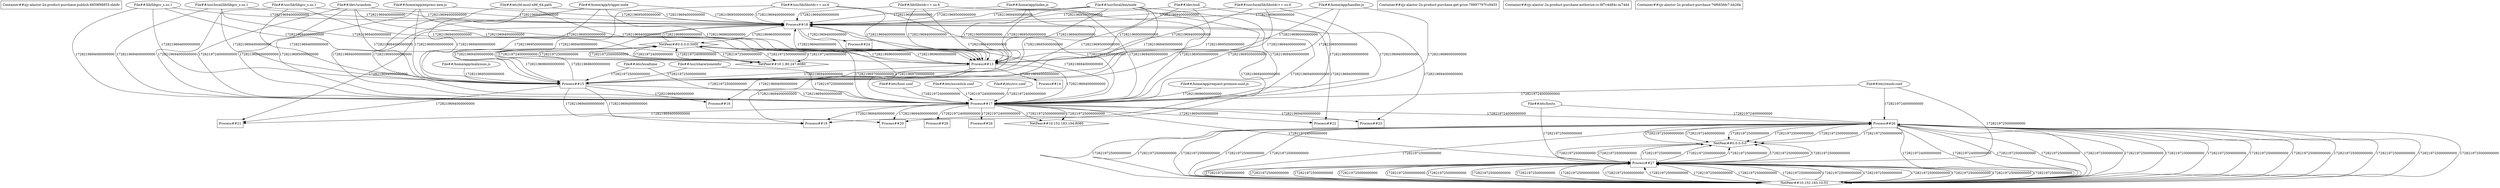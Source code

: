 digraph G {
"Container##zjy-alastor-2n-product-purchase-publish-6859f98855-zbh8r" [shape="box"];
"File##/dev/null" [shape="ellipse"];
"File##/dev/urandom" [shape="ellipse"];
"File##/etc/ld-musl-x86_64.path" [shape="ellipse"];
"File##/home/app/express-new.js" [shape="ellipse"];
"File##/home/app/handler.js" [shape="ellipse"];
"File##/home/app/index.js" [shape="ellipse"];
"File##/home/app/trigger.node" [shape="ellipse"];
"File##/lib/libgcc_s.so.1" [shape="ellipse"];
"File##/lib/libstdc++.so.6" [shape="ellipse"];
"File##/usr/lib/libgcc_s.so.1" [shape="ellipse"];
"File##/usr/lib/libstdc++.so.6" [shape="ellipse"];
"File##/usr/local/bin/node" [shape="ellipse"];
"File##/usr/local/lib/libgcc_s.so.1" [shape="ellipse"];
"File##/usr/local/lib/libstdc++.so.6" [shape="ellipse"];
"NetPeer##0.0.0.0:3000" [shape="diamond"];
"Process##18" [shape="box"];
"Process##19" [shape="box"];
"Process##20" [shape="box"];
"Process##21" [shape="box"];
"Process##22" [shape="box"];
"Process##23" [shape="box"];
"Process##24" [shape="box"];
"File##/etc/ld-musl-x86_64.path" -> "Process##18" [label="1728219694000000000"];
"File##/lib/libstdc++.so.6" -> "Process##18" [label="1728219694000000000"];
"File##/usr/local/lib/libstdc++.so.6" -> "Process##18" [label="1728219694000000000"];
"File##/usr/lib/libstdc++.so.6" -> "Process##18" [label="1728219694000000000"];
"File##/lib/libgcc_s.so.1" -> "Process##18" [label="1728219694000000000"];
"File##/usr/local/lib/libgcc_s.so.1" -> "Process##18" [label="1728219694000000000"];
"File##/usr/lib/libgcc_s.so.1" -> "Process##18" [label="1728219694000000000"];
"Process##18" -> "Process##19" [label="1728219694000000000"];
"Process##18" -> "Process##20" [label="1728219694000000000"];
"Process##18" -> "Process##21" [label="1728219694000000000"];
"Process##18" -> "Process##22" [label="1728219694000000000"];
"Process##18" -> "Process##23" [label="1728219694000000000"];
"File##/usr/local/bin/node" -> "Process##18" [label="1728219694000000000"];
"File##/usr/local/bin/node" -> "Process##18" [label="1728219695000000000"];
"File##/dev/urandom" -> "Process##18" [label="1728219694000000000"];
"Process##18" -> "Process##24" [label="1728219694000000000"];
"File##/dev/null" -> "Process##18" [label="1728219695000000000"];
"File##/home/app/index.js" -> "Process##18" [label="1728219695000000000"];
"File##/home/app/express-new.js" -> "Process##18" [label="1728219695000000000"];
"File##/home/app/trigger.node" -> "Process##18" [label="1728219695000000000"];
"File##/home/app/handler.js" -> "Process##18" [label="1728219696000000000"];
"Process##18" -> "NetPeer##0.0.0.0:3000" [label="1728219696000000000"];
"NetPeer##0.0.0.0:3000" -> "Process##18" [label="1728219696000000000"];
"Container##zjy-alastor-2n-product-purchase-get-price-78897797f-s9455" [shape="box"];
"File##/dev/null" [shape="ellipse"];
"File##/dev/urandom" [shape="ellipse"];
"File##/etc/ld-musl-x86_64.path" [shape="ellipse"];
"File##/home/app/express-new.js" [shape="ellipse"];
"File##/home/app/handler.js" [shape="ellipse"];
"File##/home/app/index.js" [shape="ellipse"];
"File##/home/app/trigger.node" [shape="ellipse"];
"File##/lib/libgcc_s.so.1" [shape="ellipse"];
"File##/lib/libstdc++.so.6" [shape="ellipse"];
"File##/usr/lib/libgcc_s.so.1" [shape="ellipse"];
"File##/usr/lib/libstdc++.so.6" [shape="ellipse"];
"File##/usr/local/bin/node" [shape="ellipse"];
"File##/usr/local/lib/libgcc_s.so.1" [shape="ellipse"];
"File##/usr/local/lib/libstdc++.so.6" [shape="ellipse"];
"NetPeer##0.0.0.0:3000" [shape="diamond"];
"Process##13" [shape="box"];
"Process##14" [shape="box"];
"Process##15" [shape="box"];
"Process##16" [shape="box"];
"Process##17" [shape="box"];
"Process##18" [shape="box"];
"Process##19" [shape="box"];
"File##/etc/ld-musl-x86_64.path" -> "Process##13" [label="1728219694000000000"];
"File##/lib/libstdc++.so.6" -> "Process##13" [label="1728219694000000000"];
"File##/usr/local/lib/libstdc++.so.6" -> "Process##13" [label="1728219694000000000"];
"File##/usr/lib/libstdc++.so.6" -> "Process##13" [label="1728219694000000000"];
"File##/lib/libgcc_s.so.1" -> "Process##13" [label="1728219694000000000"];
"File##/usr/local/lib/libgcc_s.so.1" -> "Process##13" [label="1728219694000000000"];
"File##/usr/lib/libgcc_s.so.1" -> "Process##13" [label="1728219694000000000"];
"Process##13" -> "Process##14" [label="1728219694000000000"];
"Process##13" -> "Process##15" [label="1728219694000000000"];
"Process##13" -> "Process##16" [label="1728219694000000000"];
"Process##13" -> "Process##17" [label="1728219694000000000"];
"Process##13" -> "Process##18" [label="1728219694000000000"];
"File##/usr/local/bin/node" -> "Process##13" [label="1728219694000000000"];
"File##/usr/local/bin/node" -> "Process##13" [label="1728219695000000000"];
"File##/dev/urandom" -> "Process##13" [label="1728219694000000000"];
"Process##13" -> "Process##19" [label="1728219694000000000"];
"File##/dev/null" -> "Process##13" [label="1728219695000000000"];
"File##/home/app/index.js" -> "Process##13" [label="1728219695000000000"];
"File##/home/app/express-new.js" -> "Process##13" [label="1728219695000000000"];
"File##/home/app/trigger.node" -> "Process##13" [label="1728219696000000000"];
"File##/home/app/handler.js" -> "Process##13" [label="1728219696000000000"];
"Process##13" -> "NetPeer##0.0.0.0:3000" [label="1728219696000000000"];
"NetPeer##0.0.0.0:3000" -> "Process##13" [label="1728219696000000000"];
"Container##zjy-alastor-2n-product-purchase-authorize-cc-8f7c4d84c-m74d4" [shape="box"];
"File##/dev/null" [shape="ellipse"];
"File##/dev/urandom" [shape="ellipse"];
"File##/etc/ld-musl-x86_64.path" [shape="ellipse"];
"File##/etc/localtime" [shape="ellipse"];
"File##/home/app/express-new.js" [shape="ellipse"];
"File##/home/app/handler.js" [shape="ellipse"];
"File##/home/app/index.js" [shape="ellipse"];
"File##/home/app/malicious.js" [shape="ellipse"];
"File##/home/app/trigger.node" [shape="ellipse"];
"File##/lib/libgcc_s.so.1" [shape="ellipse"];
"File##/lib/libstdc++.so.6" [shape="ellipse"];
"File##/usr/lib/libgcc_s.so.1" [shape="ellipse"];
"File##/usr/lib/libstdc++.so.6" [shape="ellipse"];
"File##/usr/local/bin/node" [shape="ellipse"];
"File##/usr/local/lib/libgcc_s.so.1" [shape="ellipse"];
"File##/usr/local/lib/libstdc++.so.6" [shape="ellipse"];
"File##/usr/share/zoneinfo/" [shape="ellipse"];
"NetPeer##0.0.0.0:3000" [shape="diamond"];
"NetPeer##10.1.80.247:8080" [shape="diamond"];
"Process##15" [shape="box"];
"Process##16" [shape="box"];
"Process##17" [shape="box"];
"Process##18" [shape="box"];
"Process##19" [shape="box"];
"Process##20" [shape="box"];
"Process##21" [shape="box"];
"File##/etc/ld-musl-x86_64.path" -> "Process##15" [label="1728219694000000000"];
"File##/lib/libstdc++.so.6" -> "Process##15" [label="1728219694000000000"];
"File##/usr/local/lib/libstdc++.so.6" -> "Process##15" [label="1728219694000000000"];
"File##/usr/lib/libstdc++.so.6" -> "Process##15" [label="1728219694000000000"];
"File##/lib/libgcc_s.so.1" -> "Process##15" [label="1728219694000000000"];
"File##/usr/local/lib/libgcc_s.so.1" -> "Process##15" [label="1728219694000000000"];
"File##/usr/lib/libgcc_s.so.1" -> "Process##15" [label="1728219694000000000"];
"Process##15" -> "Process##16" [label="1728219694000000000"];
"Process##15" -> "Process##17" [label="1728219694000000000"];
"Process##15" -> "Process##18" [label="1728219694000000000"];
"Process##15" -> "Process##19" [label="1728219694000000000"];
"Process##15" -> "Process##20" [label="1728219694000000000"];
"File##/usr/local/bin/node" -> "Process##15" [label="1728219694000000000"];
"File##/usr/local/bin/node" -> "Process##15" [label="1728219695000000000"];
"File##/dev/urandom" -> "Process##15" [label="1728219694000000000"];
"Process##15" -> "Process##21" [label="1728219694000000000"];
"File##/dev/null" -> "Process##15" [label="1728219695000000000"];
"File##/home/app/index.js" -> "Process##15" [label="1728219695000000000"];
"File##/home/app/express-new.js" -> "Process##15" [label="1728219695000000000"];
"File##/home/app/trigger.node" -> "Process##15" [label="1728219695000000000"];
"File##/home/app/handler.js" -> "Process##15" [label="1728219695000000000"];
"File##/home/app/malicious.js" -> "Process##15" [label="1728219695000000000"];
"Process##15" -> "NetPeer##0.0.0.0:3000" [label="1728219696000000000"];
"NetPeer##0.0.0.0:3000" -> "Process##15" [label="1728219696000000000"];
"NetPeer##0.0.0.0:3000" -> "NetPeer##10.1.80.247:8080" [label="1728219725000000000"];
"NetPeer##0.0.0.0:3000" -> "NetPeer##10.1.80.247:8080" [label="1728219725000000000"];
"NetPeer##10.1.80.247:8080" -> "NetPeer##0.0.0.0:3000" [label="1728219725000000000"];
"NetPeer##10.1.80.247:8080" -> "NetPeer##0.0.0.0:3000" [label="1728219725000000000"];
"File##/etc/localtime" -> "Process##15" [label="1728219725000000000"];
"File##/usr/share/zoneinfo/" -> "Process##15" [label="1728219725000000000"];
"Container##zjy-alastor-2n-product-purchase-76f665fdc7-bh26k" [shape="box"];
"File##/dev/null" [shape="ellipse"];
"File##/dev/urandom" [shape="ellipse"];
"File##/etc/host.conf" [shape="ellipse"];
"File##/etc/hosts" [shape="ellipse"];
"File##/etc/ld-musl-x86_64.path" [shape="ellipse"];
"File##/etc/localtime" [shape="ellipse"];
"File##/etc/nsswitch.conf" [shape="ellipse"];
"File##/etc/resolv.conf" [shape="ellipse"];
"File##/etc/svc.conf" [shape="ellipse"];
"File##/home/app/express-new.js" [shape="ellipse"];
"File##/home/app/handler.js" [shape="ellipse"];
"File##/home/app/index.js" [shape="ellipse"];
"File##/home/app/request-promise-uuid.js" [shape="ellipse"];
"File##/home/app/trigger.node" [shape="ellipse"];
"File##/lib/libgcc_s.so.1" [shape="ellipse"];
"File##/lib/libstdc++.so.6" [shape="ellipse"];
"File##/usr/lib/libgcc_s.so.1" [shape="ellipse"];
"File##/usr/lib/libstdc++.so.6" [shape="ellipse"];
"File##/usr/local/bin/node" [shape="ellipse"];
"File##/usr/local/lib/libgcc_s.so.1" [shape="ellipse"];
"File##/usr/local/lib/libstdc++.so.6" [shape="ellipse"];
"File##/usr/share/zoneinfo/" [shape="ellipse"];
"NetPeer##0.0.0.0:0" [shape="diamond"];
"NetPeer##0.0.0.0:3000" [shape="diamond"];
"NetPeer##10.1.80.247:8080" [shape="diamond"];
"NetPeer##10.152.183.10:53" [shape="diamond"];
"NetPeer##10.152.183.194:8080" [shape="diamond"];
"Process##17" [shape="box"];
"Process##18" [shape="box"];
"Process##19" [shape="box"];
"Process##20" [shape="box"];
"Process##21" [shape="box"];
"Process##22" [shape="box"];
"Process##23" [shape="box"];
"Process##26" [shape="box"];
"Process##27" [shape="box"];
"Process##28" [shape="box"];
"Process##29" [shape="box"];
"File##/etc/ld-musl-x86_64.path" -> "Process##17" [label="1728219694000000000"];
"File##/lib/libstdc++.so.6" -> "Process##17" [label="1728219694000000000"];
"File##/usr/local/lib/libstdc++.so.6" -> "Process##17" [label="1728219694000000000"];
"File##/usr/lib/libstdc++.so.6" -> "Process##17" [label="1728219694000000000"];
"File##/lib/libgcc_s.so.1" -> "Process##17" [label="1728219694000000000"];
"File##/usr/local/lib/libgcc_s.so.1" -> "Process##17" [label="1728219694000000000"];
"File##/usr/lib/libgcc_s.so.1" -> "Process##17" [label="1728219694000000000"];
"Process##17" -> "Process##18" [label="1728219694000000000"];
"Process##17" -> "Process##19" [label="1728219694000000000"];
"Process##17" -> "Process##20" [label="1728219694000000000"];
"Process##17" -> "Process##21" [label="1728219694000000000"];
"Process##17" -> "Process##22" [label="1728219694000000000"];
"File##/usr/local/bin/node" -> "Process##17" [label="1728219694000000000"];
"File##/usr/local/bin/node" -> "Process##17" [label="1728219695000000000"];
"File##/dev/urandom" -> "Process##17" [label="1728219694000000000"];
"File##/dev/urandom" -> "Process##17" [label="1728219724000000000"];
"Process##17" -> "Process##23" [label="1728219694000000000"];
"File##/dev/null" -> "Process##17" [label="1728219695000000000"];
"File##/home/app/index.js" -> "Process##17" [label="1728219695000000000"];
"File##/home/app/express-new.js" -> "Process##17" [label="1728219695000000000"];
"File##/home/app/trigger.node" -> "Process##17" [label="1728219695000000000"];
"File##/home/app/handler.js" -> "Process##17" [label="1728219696000000000"];
"File##/home/app/request-promise-uuid.js" -> "Process##17" [label="1728219696000000000"];
"Process##17" -> "NetPeer##0.0.0.0:3000" [label="1728219697000000000"];
"NetPeer##0.0.0.0:3000" -> "Process##17" [label="1728219697000000000"];
"NetPeer##0.0.0.0:3000" -> "NetPeer##10.1.80.247:8080" [label="1728219724000000000"];
"NetPeer##0.0.0.0:3000" -> "NetPeer##10.1.80.247:8080" [label="1728219724000000000"];
"NetPeer##10.1.80.247:8080" -> "NetPeer##0.0.0.0:3000" [label="1728219724000000000"];
"NetPeer##10.1.80.247:8080" -> "NetPeer##0.0.0.0:3000" [label="1728219724000000000"];
"File##/etc/resolv.conf" -> "Process##17" [label="1728219724000000000"];
"File##/etc/nsswitch.conf" -> "Process##17" [label="1728219724000000000"];
"File##/etc/host.conf" -> "Process##17" [label="1728219724000000000"];
"File##/etc/svc.conf" -> "Process##17" [label="1728219724000000000"];
"Process##17" -> "Process##26" [label="1728219724000000000"];
"Process##17" -> "Process##27" [label="1728219724000000000"];
"Process##17" -> "Process##28" [label="1728219724000000000"];
"Process##17" -> "Process##29" [label="1728219724000000000"];
"Process##17" -> "NetPeer##10.152.183.194:8080" [label="1728219725000000000"];
"Process##17" -> "NetPeer##10.152.183.194:8080" [label="1728219725000000000"];
"File##/etc/localtime" -> "Process##17" [label="1728219725000000000"];
"File##/usr/share/zoneinfo/" -> "Process##17" [label="1728219725000000000"];
"File##/etc/hosts" -> "Process##26" [label="1728219724000000000"];
"File##/etc/resolv.conf" -> "Process##26" [label="1728219724000000000"];
"Process##26" -> "NetPeer##0.0.0.0:0" [label="1728219724000000000"];
"Process##26" -> "NetPeer##0.0.0.0:0" [label="1728219725000000000"];
"Process##26" -> "NetPeer##0.0.0.0:0" [label="1728219725000000000"];
"Process##26" -> "NetPeer##0.0.0.0:0" [label="1728219725000000000"];
"Process##26" -> "NetPeer##0.0.0.0:0" [label="1728219725000000000"];
"Process##26" -> "NetPeer##10.152.183.10:53" [label="1728219724000000000"];
"Process##26" -> "NetPeer##10.152.183.10:53" [label="1728219724000000000"];
"Process##26" -> "NetPeer##10.152.183.10:53" [label="1728219725000000000"];
"Process##26" -> "NetPeer##10.152.183.10:53" [label="1728219725000000000"];
"Process##26" -> "NetPeer##10.152.183.10:53" [label="1728219725000000000"];
"Process##26" -> "NetPeer##10.152.183.10:53" [label="1728219725000000000"];
"Process##26" -> "NetPeer##10.152.183.10:53" [label="1728219725000000000"];
"Process##26" -> "NetPeer##10.152.183.10:53" [label="1728219725000000000"];
"Process##26" -> "NetPeer##10.152.183.10:53" [label="1728219725000000000"];
"Process##26" -> "NetPeer##10.152.183.10:53" [label="1728219725000000000"];
"NetPeer##10.152.183.10:53" -> "Process##26" [label="1728219725000000000"];
"NetPeer##10.152.183.10:53" -> "Process##26" [label="1728219725000000000"];
"NetPeer##10.152.183.10:53" -> "Process##26" [label="1728219725000000000"];
"NetPeer##10.152.183.10:53" -> "Process##26" [label="1728219725000000000"];
"NetPeer##10.152.183.10:53" -> "Process##26" [label="1728219725000000000"];
"NetPeer##10.152.183.10:53" -> "Process##26" [label="1728219725000000000"];
"NetPeer##10.152.183.10:53" -> "Process##26" [label="1728219725000000000"];
"NetPeer##10.152.183.10:53" -> "Process##26" [label="1728219725000000000"];
"NetPeer##10.152.183.10:53" -> "Process##26" [label="1728219725000000000"];
"NetPeer##10.152.183.10:53" -> "Process##26" [label="1728219725000000000"];
"NetPeer##0.0.0.0:0" -> "Process##26" [label="1728219725000000000"];
"File##/etc/hosts" -> "Process##27" [label="1728219725000000000"];
"File##/etc/resolv.conf" -> "Process##27" [label="1728219725000000000"];
"Process##27" -> "NetPeer##0.0.0.0:0" [label="1728219725000000000"];
"Process##27" -> "NetPeer##0.0.0.0:0" [label="1728219725000000000"];
"Process##27" -> "NetPeer##0.0.0.0:0" [label="1728219725000000000"];
"Process##27" -> "NetPeer##0.0.0.0:0" [label="1728219725000000000"];
"Process##27" -> "NetPeer##0.0.0.0:0" [label="1728219725000000000"];
"Process##27" -> "NetPeer##10.152.183.10:53" [label="1728219725000000000"];
"Process##27" -> "NetPeer##10.152.183.10:53" [label="1728219725000000000"];
"Process##27" -> "NetPeer##10.152.183.10:53" [label="1728219725000000000"];
"Process##27" -> "NetPeer##10.152.183.10:53" [label="1728219725000000000"];
"Process##27" -> "NetPeer##10.152.183.10:53" [label="1728219725000000000"];
"Process##27" -> "NetPeer##10.152.183.10:53" [label="1728219725000000000"];
"Process##27" -> "NetPeer##10.152.183.10:53" [label="1728219725000000000"];
"Process##27" -> "NetPeer##10.152.183.10:53" [label="1728219725000000000"];
"Process##27" -> "NetPeer##10.152.183.10:53" [label="1728219725000000000"];
"Process##27" -> "NetPeer##10.152.183.10:53" [label="1728219725000000000"];
"NetPeer##10.152.183.10:53" -> "Process##27" [label="1728219725000000000"];
"NetPeer##10.152.183.10:53" -> "Process##27" [label="1728219725000000000"];
"NetPeer##10.152.183.10:53" -> "Process##27" [label="1728219725000000000"];
"NetPeer##10.152.183.10:53" -> "Process##27" [label="1728219725000000000"];
"NetPeer##10.152.183.10:53" -> "Process##27" [label="1728219725000000000"];
"NetPeer##10.152.183.10:53" -> "Process##27" [label="1728219725000000000"];
"NetPeer##10.152.183.10:53" -> "Process##27" [label="1728219725000000000"];
"NetPeer##10.152.183.10:53" -> "Process##27" [label="1728219725000000000"];
"NetPeer##10.152.183.10:53" -> "Process##27" [label="1728219725000000000"];
"NetPeer##10.152.183.10:53" -> "Process##27" [label="1728219725000000000"];
"NetPeer##0.0.0.0:0" -> "Process##27" [label="1728219725000000000"];
"NetPeer##0.0.0.0:0" -> "Process##27" [label="1728219725000000000"];
}

